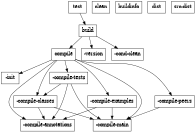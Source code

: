 digraph G {
graph [ratio="compress", resolution=100, size="1.3,4.7!", margin=0];
node [shape=rect]
"-init" -> {};
"compile" -> {"-init" "-compile-annotations" "-compile-main" "-compile-peers" "-compile-classes" "-compile-tests" "-compile-examples"};
"-compile-annotations" -> {};
"-compile-main" -> {};
"-compile-peers" -> {"-compile-main"};
"-compile-classes" -> {"-compile-annotations" "-compile-main"};
"-compile-tests" -> {"-compile-annotations" "-compile-main" "-compile-classes"};
"-compile-examples" -> {"-compile-annotations" "-compile-main"};
"-version" -> {};
"build" -> {"-cond-clean" "compile" "-version"};
"clean" -> {};
"-cond-clean" -> {};
"buildinfo" -> {};
"dist" -> {};
"src-dist" -> {};
"test" -> {"build"};
}

